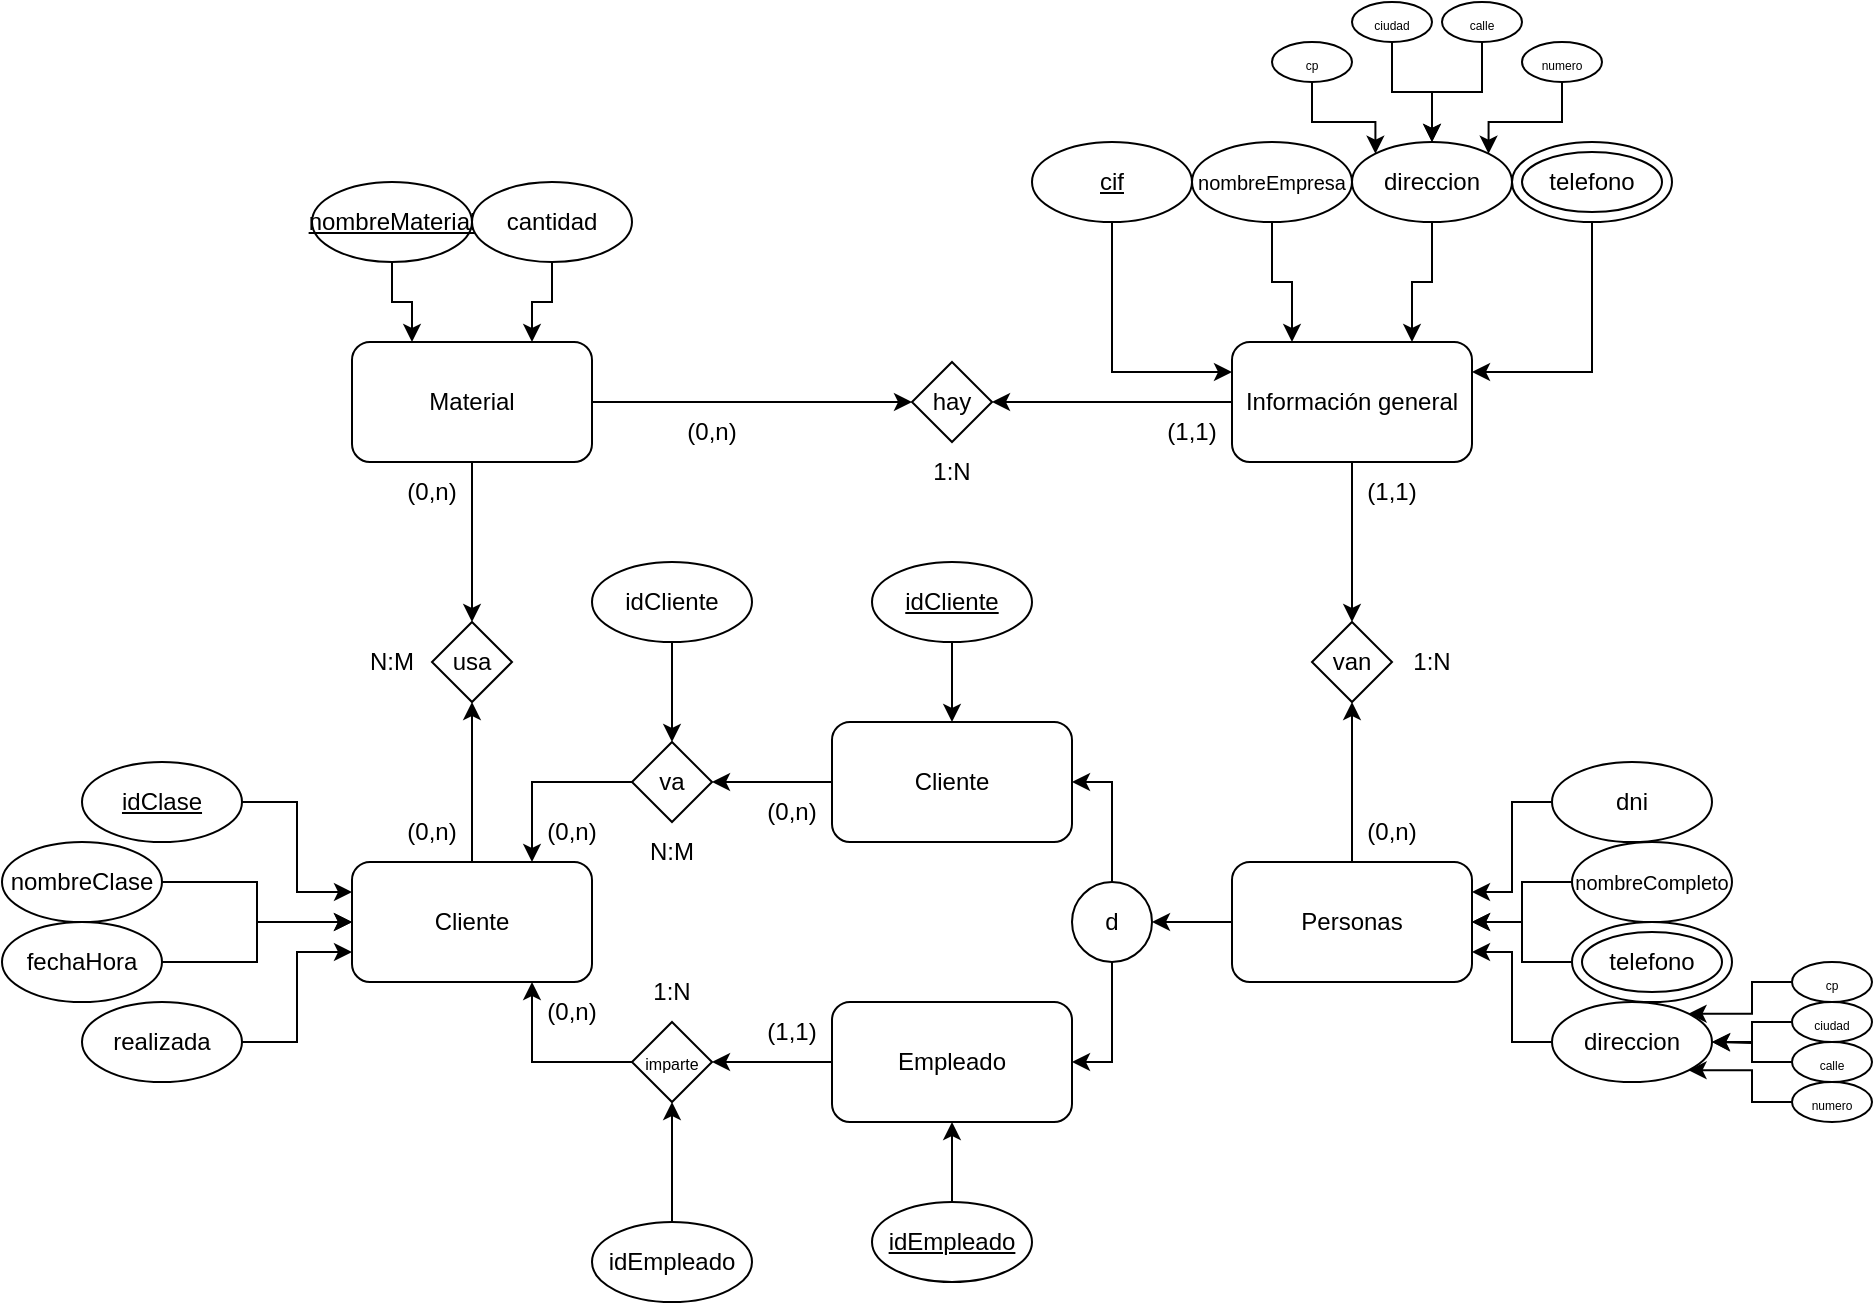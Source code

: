 <mxfile version="24.7.17">
  <diagram name="Página-1" id="99zE-fpGwMQE79Uss6QU">
    <mxGraphModel dx="1909" dy="1129" grid="1" gridSize="10" guides="1" tooltips="1" connect="1" arrows="1" fold="1" page="1" pageScale="1" pageWidth="1169" pageHeight="827" math="0" shadow="0">
      <root>
        <mxCell id="0" />
        <mxCell id="1" parent="0" />
        <mxCell id="NxGwlw9UBmdGhxkE0W0p-69" style="edgeStyle=orthogonalEdgeStyle;rounded=0;orthogonalLoop=1;jettySize=auto;html=1;exitX=0.5;exitY=1;exitDx=0;exitDy=0;entryX=0.5;entryY=0;entryDx=0;entryDy=0;" edge="1" parent="1" source="NxGwlw9UBmdGhxkE0W0p-1" target="NxGwlw9UBmdGhxkE0W0p-11">
          <mxGeometry relative="1" as="geometry" />
        </mxCell>
        <mxCell id="NxGwlw9UBmdGhxkE0W0p-72" style="edgeStyle=orthogonalEdgeStyle;rounded=0;orthogonalLoop=1;jettySize=auto;html=1;exitX=0;exitY=0.5;exitDx=0;exitDy=0;entryX=1;entryY=0.5;entryDx=0;entryDy=0;" edge="1" parent="1" source="NxGwlw9UBmdGhxkE0W0p-1" target="NxGwlw9UBmdGhxkE0W0p-71">
          <mxGeometry relative="1" as="geometry" />
        </mxCell>
        <mxCell id="NxGwlw9UBmdGhxkE0W0p-1" value="Información general" style="rounded=1;whiteSpace=wrap;html=1;" vertex="1" parent="1">
          <mxGeometry x="732" y="259" width="120" height="60" as="geometry" />
        </mxCell>
        <mxCell id="NxGwlw9UBmdGhxkE0W0p-7" style="edgeStyle=orthogonalEdgeStyle;rounded=0;orthogonalLoop=1;jettySize=auto;html=1;exitX=0.5;exitY=1;exitDx=0;exitDy=0;entryX=0;entryY=0.25;entryDx=0;entryDy=0;" edge="1" parent="1" source="NxGwlw9UBmdGhxkE0W0p-2" target="NxGwlw9UBmdGhxkE0W0p-1">
          <mxGeometry relative="1" as="geometry" />
        </mxCell>
        <mxCell id="NxGwlw9UBmdGhxkE0W0p-2" value="&lt;u&gt;cif&lt;/u&gt;" style="ellipse;whiteSpace=wrap;html=1;" vertex="1" parent="1">
          <mxGeometry x="632" y="159" width="80" height="40" as="geometry" />
        </mxCell>
        <mxCell id="NxGwlw9UBmdGhxkE0W0p-8" style="edgeStyle=orthogonalEdgeStyle;rounded=0;orthogonalLoop=1;jettySize=auto;html=1;exitX=0.5;exitY=1;exitDx=0;exitDy=0;entryX=0.25;entryY=0;entryDx=0;entryDy=0;" edge="1" parent="1" source="NxGwlw9UBmdGhxkE0W0p-3" target="NxGwlw9UBmdGhxkE0W0p-1">
          <mxGeometry relative="1" as="geometry" />
        </mxCell>
        <mxCell id="NxGwlw9UBmdGhxkE0W0p-3" value="&lt;font style=&quot;font-size: 10px;&quot;&gt;nombreEmpresa&lt;/font&gt;" style="ellipse;whiteSpace=wrap;html=1;" vertex="1" parent="1">
          <mxGeometry x="712" y="159" width="80" height="40" as="geometry" />
        </mxCell>
        <mxCell id="NxGwlw9UBmdGhxkE0W0p-9" style="edgeStyle=orthogonalEdgeStyle;rounded=0;orthogonalLoop=1;jettySize=auto;html=1;exitX=0.5;exitY=1;exitDx=0;exitDy=0;entryX=0.75;entryY=0;entryDx=0;entryDy=0;" edge="1" parent="1" source="NxGwlw9UBmdGhxkE0W0p-4" target="NxGwlw9UBmdGhxkE0W0p-1">
          <mxGeometry relative="1" as="geometry" />
        </mxCell>
        <mxCell id="NxGwlw9UBmdGhxkE0W0p-4" value="direccion" style="ellipse;whiteSpace=wrap;html=1;" vertex="1" parent="1">
          <mxGeometry x="792" y="159" width="80" height="40" as="geometry" />
        </mxCell>
        <mxCell id="NxGwlw9UBmdGhxkE0W0p-10" style="edgeStyle=orthogonalEdgeStyle;rounded=0;orthogonalLoop=1;jettySize=auto;html=1;exitX=0.5;exitY=1;exitDx=0;exitDy=0;entryX=1;entryY=0.25;entryDx=0;entryDy=0;" edge="1" parent="1" source="NxGwlw9UBmdGhxkE0W0p-5" target="NxGwlw9UBmdGhxkE0W0p-1">
          <mxGeometry relative="1" as="geometry" />
        </mxCell>
        <mxCell id="NxGwlw9UBmdGhxkE0W0p-5" value="" style="ellipse;whiteSpace=wrap;html=1;" vertex="1" parent="1">
          <mxGeometry x="872" y="159" width="80" height="40" as="geometry" />
        </mxCell>
        <mxCell id="NxGwlw9UBmdGhxkE0W0p-6" value="telefono" style="ellipse;whiteSpace=wrap;html=1;direction=west;" vertex="1" parent="1">
          <mxGeometry x="877" y="164" width="70" height="30" as="geometry" />
        </mxCell>
        <mxCell id="NxGwlw9UBmdGhxkE0W0p-11" value="van" style="rhombus;whiteSpace=wrap;html=1;" vertex="1" parent="1">
          <mxGeometry x="772" y="399" width="40" height="40" as="geometry" />
        </mxCell>
        <mxCell id="NxGwlw9UBmdGhxkE0W0p-64" style="edgeStyle=orthogonalEdgeStyle;rounded=0;orthogonalLoop=1;jettySize=auto;html=1;exitX=0;exitY=0.5;exitDx=0;exitDy=0;entryX=1;entryY=0.5;entryDx=0;entryDy=0;" edge="1" parent="1" source="NxGwlw9UBmdGhxkE0W0p-13" target="NxGwlw9UBmdGhxkE0W0p-50">
          <mxGeometry relative="1" as="geometry" />
        </mxCell>
        <mxCell id="NxGwlw9UBmdGhxkE0W0p-68" style="edgeStyle=orthogonalEdgeStyle;rounded=0;orthogonalLoop=1;jettySize=auto;html=1;exitX=0.5;exitY=0;exitDx=0;exitDy=0;entryX=0.5;entryY=1;entryDx=0;entryDy=0;" edge="1" parent="1" source="NxGwlw9UBmdGhxkE0W0p-13" target="NxGwlw9UBmdGhxkE0W0p-11">
          <mxGeometry relative="1" as="geometry" />
        </mxCell>
        <mxCell id="NxGwlw9UBmdGhxkE0W0p-13" value="Personas" style="rounded=1;whiteSpace=wrap;html=1;" vertex="1" parent="1">
          <mxGeometry x="732" y="519" width="120" height="60" as="geometry" />
        </mxCell>
        <mxCell id="NxGwlw9UBmdGhxkE0W0p-26" style="edgeStyle=orthogonalEdgeStyle;rounded=0;orthogonalLoop=1;jettySize=auto;html=1;exitX=0.5;exitY=1;exitDx=0;exitDy=0;entryX=0;entryY=0;entryDx=0;entryDy=0;" edge="1" parent="1" source="NxGwlw9UBmdGhxkE0W0p-15" target="NxGwlw9UBmdGhxkE0W0p-4">
          <mxGeometry relative="1" as="geometry" />
        </mxCell>
        <mxCell id="NxGwlw9UBmdGhxkE0W0p-15" value="&lt;font style=&quot;font-size: 6px;&quot;&gt;cp&lt;/font&gt;" style="ellipse;whiteSpace=wrap;html=1;" vertex="1" parent="1">
          <mxGeometry x="752" y="109" width="40" height="20" as="geometry" />
        </mxCell>
        <mxCell id="NxGwlw9UBmdGhxkE0W0p-22" style="edgeStyle=orthogonalEdgeStyle;rounded=0;orthogonalLoop=1;jettySize=auto;html=1;exitX=0.5;exitY=1;exitDx=0;exitDy=0;entryX=0.5;entryY=0;entryDx=0;entryDy=0;" edge="1" parent="1" source="NxGwlw9UBmdGhxkE0W0p-16" target="NxGwlw9UBmdGhxkE0W0p-4">
          <mxGeometry relative="1" as="geometry" />
        </mxCell>
        <mxCell id="NxGwlw9UBmdGhxkE0W0p-16" value="&lt;font style=&quot;font-size: 6px;&quot;&gt;ciudad&lt;/font&gt;" style="ellipse;whiteSpace=wrap;html=1;" vertex="1" parent="1">
          <mxGeometry x="792" y="89" width="40" height="20" as="geometry" />
        </mxCell>
        <mxCell id="NxGwlw9UBmdGhxkE0W0p-25" style="edgeStyle=orthogonalEdgeStyle;rounded=0;orthogonalLoop=1;jettySize=auto;html=1;exitX=0.5;exitY=1;exitDx=0;exitDy=0;entryX=0.5;entryY=0;entryDx=0;entryDy=0;" edge="1" parent="1" source="NxGwlw9UBmdGhxkE0W0p-17" target="NxGwlw9UBmdGhxkE0W0p-4">
          <mxGeometry relative="1" as="geometry" />
        </mxCell>
        <mxCell id="NxGwlw9UBmdGhxkE0W0p-17" value="&lt;font style=&quot;font-size: 6px;&quot;&gt;calle&lt;/font&gt;" style="ellipse;whiteSpace=wrap;html=1;" vertex="1" parent="1">
          <mxGeometry x="837" y="89" width="40" height="20" as="geometry" />
        </mxCell>
        <mxCell id="NxGwlw9UBmdGhxkE0W0p-23" style="edgeStyle=orthogonalEdgeStyle;rounded=0;orthogonalLoop=1;jettySize=auto;html=1;exitX=0.5;exitY=1;exitDx=0;exitDy=0;entryX=1;entryY=0;entryDx=0;entryDy=0;" edge="1" parent="1" source="NxGwlw9UBmdGhxkE0W0p-18" target="NxGwlw9UBmdGhxkE0W0p-4">
          <mxGeometry relative="1" as="geometry" />
        </mxCell>
        <mxCell id="NxGwlw9UBmdGhxkE0W0p-18" value="&lt;font style=&quot;font-size: 6px;&quot;&gt;numero&lt;/font&gt;" style="ellipse;whiteSpace=wrap;html=1;" vertex="1" parent="1">
          <mxGeometry x="877" y="109" width="40" height="20" as="geometry" />
        </mxCell>
        <mxCell id="NxGwlw9UBmdGhxkE0W0p-46" style="edgeStyle=orthogonalEdgeStyle;rounded=0;orthogonalLoop=1;jettySize=auto;html=1;exitX=0;exitY=0.5;exitDx=0;exitDy=0;entryX=1;entryY=0.25;entryDx=0;entryDy=0;" edge="1" parent="1" source="NxGwlw9UBmdGhxkE0W0p-27" target="NxGwlw9UBmdGhxkE0W0p-13">
          <mxGeometry relative="1" as="geometry" />
        </mxCell>
        <mxCell id="NxGwlw9UBmdGhxkE0W0p-27" value="dni" style="ellipse;whiteSpace=wrap;html=1;" vertex="1" parent="1">
          <mxGeometry x="892" y="469" width="80" height="40" as="geometry" />
        </mxCell>
        <mxCell id="NxGwlw9UBmdGhxkE0W0p-47" style="edgeStyle=orthogonalEdgeStyle;rounded=0;orthogonalLoop=1;jettySize=auto;html=1;exitX=0;exitY=0.5;exitDx=0;exitDy=0;entryX=1;entryY=0.5;entryDx=0;entryDy=0;" edge="1" parent="1" source="NxGwlw9UBmdGhxkE0W0p-28" target="NxGwlw9UBmdGhxkE0W0p-13">
          <mxGeometry relative="1" as="geometry" />
        </mxCell>
        <mxCell id="NxGwlw9UBmdGhxkE0W0p-28" value="&lt;font style=&quot;font-size: 10px;&quot;&gt;nombreCompleto&lt;/font&gt;" style="ellipse;whiteSpace=wrap;html=1;" vertex="1" parent="1">
          <mxGeometry x="902" y="509" width="80" height="40" as="geometry" />
        </mxCell>
        <mxCell id="NxGwlw9UBmdGhxkE0W0p-48" style="edgeStyle=orthogonalEdgeStyle;rounded=0;orthogonalLoop=1;jettySize=auto;html=1;exitX=0;exitY=0.5;exitDx=0;exitDy=0;entryX=1;entryY=0.5;entryDx=0;entryDy=0;" edge="1" parent="1" source="NxGwlw9UBmdGhxkE0W0p-31" target="NxGwlw9UBmdGhxkE0W0p-13">
          <mxGeometry relative="1" as="geometry" />
        </mxCell>
        <mxCell id="NxGwlw9UBmdGhxkE0W0p-31" value="" style="ellipse;whiteSpace=wrap;html=1;" vertex="1" parent="1">
          <mxGeometry x="902" y="549" width="80" height="40" as="geometry" />
        </mxCell>
        <mxCell id="NxGwlw9UBmdGhxkE0W0p-32" value="telefono" style="ellipse;whiteSpace=wrap;html=1;direction=west;" vertex="1" parent="1">
          <mxGeometry x="907" y="554" width="70" height="30" as="geometry" />
        </mxCell>
        <mxCell id="NxGwlw9UBmdGhxkE0W0p-49" style="edgeStyle=orthogonalEdgeStyle;rounded=0;orthogonalLoop=1;jettySize=auto;html=1;exitX=0;exitY=0.5;exitDx=0;exitDy=0;entryX=1;entryY=0.75;entryDx=0;entryDy=0;" edge="1" parent="1" source="NxGwlw9UBmdGhxkE0W0p-33" target="NxGwlw9UBmdGhxkE0W0p-13">
          <mxGeometry relative="1" as="geometry" />
        </mxCell>
        <mxCell id="NxGwlw9UBmdGhxkE0W0p-33" value="direccion" style="ellipse;whiteSpace=wrap;html=1;" vertex="1" parent="1">
          <mxGeometry x="892" y="589" width="80" height="40" as="geometry" />
        </mxCell>
        <mxCell id="NxGwlw9UBmdGhxkE0W0p-42" style="edgeStyle=orthogonalEdgeStyle;rounded=0;orthogonalLoop=1;jettySize=auto;html=1;exitX=0;exitY=0.5;exitDx=0;exitDy=0;entryX=1;entryY=0;entryDx=0;entryDy=0;" edge="1" parent="1" source="NxGwlw9UBmdGhxkE0W0p-35" target="NxGwlw9UBmdGhxkE0W0p-33">
          <mxGeometry relative="1" as="geometry" />
        </mxCell>
        <mxCell id="NxGwlw9UBmdGhxkE0W0p-35" value="&lt;font style=&quot;font-size: 6px;&quot;&gt;cp&lt;/font&gt;" style="ellipse;whiteSpace=wrap;html=1;" vertex="1" parent="1">
          <mxGeometry x="1012" y="569" width="40" height="20" as="geometry" />
        </mxCell>
        <mxCell id="NxGwlw9UBmdGhxkE0W0p-44" style="edgeStyle=orthogonalEdgeStyle;rounded=0;orthogonalLoop=1;jettySize=auto;html=1;exitX=0;exitY=0.5;exitDx=0;exitDy=0;entryX=1;entryY=0.5;entryDx=0;entryDy=0;" edge="1" parent="1" source="NxGwlw9UBmdGhxkE0W0p-37" target="NxGwlw9UBmdGhxkE0W0p-33">
          <mxGeometry relative="1" as="geometry" />
        </mxCell>
        <mxCell id="NxGwlw9UBmdGhxkE0W0p-37" value="&lt;font style=&quot;font-size: 6px;&quot;&gt;ciudad&lt;/font&gt;" style="ellipse;whiteSpace=wrap;html=1;" vertex="1" parent="1">
          <mxGeometry x="1012" y="589" width="40" height="20" as="geometry" />
        </mxCell>
        <mxCell id="NxGwlw9UBmdGhxkE0W0p-45" style="edgeStyle=orthogonalEdgeStyle;rounded=0;orthogonalLoop=1;jettySize=auto;html=1;exitX=0;exitY=0.5;exitDx=0;exitDy=0;" edge="1" parent="1" source="NxGwlw9UBmdGhxkE0W0p-39">
          <mxGeometry relative="1" as="geometry">
            <mxPoint x="972" y="609" as="targetPoint" />
          </mxGeometry>
        </mxCell>
        <mxCell id="NxGwlw9UBmdGhxkE0W0p-39" value="&lt;font style=&quot;font-size: 6px;&quot;&gt;calle&lt;/font&gt;" style="ellipse;whiteSpace=wrap;html=1;" vertex="1" parent="1">
          <mxGeometry x="1012" y="609" width="40" height="20" as="geometry" />
        </mxCell>
        <mxCell id="NxGwlw9UBmdGhxkE0W0p-43" style="edgeStyle=orthogonalEdgeStyle;rounded=0;orthogonalLoop=1;jettySize=auto;html=1;exitX=0;exitY=0.5;exitDx=0;exitDy=0;entryX=1;entryY=1;entryDx=0;entryDy=0;" edge="1" parent="1" source="NxGwlw9UBmdGhxkE0W0p-41" target="NxGwlw9UBmdGhxkE0W0p-33">
          <mxGeometry relative="1" as="geometry" />
        </mxCell>
        <mxCell id="NxGwlw9UBmdGhxkE0W0p-41" value="&lt;font style=&quot;font-size: 6px;&quot;&gt;numero&lt;/font&gt;" style="ellipse;whiteSpace=wrap;html=1;" vertex="1" parent="1">
          <mxGeometry x="1012" y="629" width="40" height="20" as="geometry" />
        </mxCell>
        <mxCell id="NxGwlw9UBmdGhxkE0W0p-66" style="edgeStyle=orthogonalEdgeStyle;rounded=0;orthogonalLoop=1;jettySize=auto;html=1;exitX=0.5;exitY=0;exitDx=0;exitDy=0;entryX=1;entryY=0.5;entryDx=0;entryDy=0;" edge="1" parent="1" source="NxGwlw9UBmdGhxkE0W0p-50" target="NxGwlw9UBmdGhxkE0W0p-53">
          <mxGeometry relative="1" as="geometry" />
        </mxCell>
        <mxCell id="NxGwlw9UBmdGhxkE0W0p-67" style="edgeStyle=orthogonalEdgeStyle;rounded=0;orthogonalLoop=1;jettySize=auto;html=1;exitX=0.5;exitY=1;exitDx=0;exitDy=0;entryX=1;entryY=0.5;entryDx=0;entryDy=0;" edge="1" parent="1" source="NxGwlw9UBmdGhxkE0W0p-50" target="NxGwlw9UBmdGhxkE0W0p-52">
          <mxGeometry relative="1" as="geometry" />
        </mxCell>
        <mxCell id="NxGwlw9UBmdGhxkE0W0p-50" value="d" style="ellipse;whiteSpace=wrap;html=1;aspect=fixed;" vertex="1" parent="1">
          <mxGeometry x="652" y="529" width="40" height="40" as="geometry" />
        </mxCell>
        <mxCell id="NxGwlw9UBmdGhxkE0W0p-89" style="edgeStyle=orthogonalEdgeStyle;rounded=0;orthogonalLoop=1;jettySize=auto;html=1;exitX=0;exitY=0.5;exitDx=0;exitDy=0;entryX=1;entryY=0.5;entryDx=0;entryDy=0;" edge="1" parent="1" source="NxGwlw9UBmdGhxkE0W0p-52" target="NxGwlw9UBmdGhxkE0W0p-88">
          <mxGeometry relative="1" as="geometry" />
        </mxCell>
        <mxCell id="NxGwlw9UBmdGhxkE0W0p-52" value="Empleado" style="rounded=1;whiteSpace=wrap;html=1;" vertex="1" parent="1">
          <mxGeometry x="532" y="589" width="120" height="60" as="geometry" />
        </mxCell>
        <mxCell id="NxGwlw9UBmdGhxkE0W0p-86" style="edgeStyle=orthogonalEdgeStyle;rounded=0;orthogonalLoop=1;jettySize=auto;html=1;exitX=0;exitY=0.5;exitDx=0;exitDy=0;entryX=1;entryY=0.5;entryDx=0;entryDy=0;" edge="1" parent="1" source="NxGwlw9UBmdGhxkE0W0p-53" target="NxGwlw9UBmdGhxkE0W0p-85">
          <mxGeometry relative="1" as="geometry" />
        </mxCell>
        <mxCell id="NxGwlw9UBmdGhxkE0W0p-53" value="Cliente" style="rounded=1;whiteSpace=wrap;html=1;" vertex="1" parent="1">
          <mxGeometry x="532" y="449" width="120" height="60" as="geometry" />
        </mxCell>
        <mxCell id="NxGwlw9UBmdGhxkE0W0p-58" style="edgeStyle=orthogonalEdgeStyle;rounded=0;orthogonalLoop=1;jettySize=auto;html=1;exitX=0.5;exitY=0;exitDx=0;exitDy=0;entryX=0.5;entryY=1;entryDx=0;entryDy=0;" edge="1" parent="1" source="NxGwlw9UBmdGhxkE0W0p-56" target="NxGwlw9UBmdGhxkE0W0p-52">
          <mxGeometry relative="1" as="geometry" />
        </mxCell>
        <mxCell id="NxGwlw9UBmdGhxkE0W0p-56" value="&lt;u&gt;idEmpleado&lt;/u&gt;" style="ellipse;whiteSpace=wrap;html=1;" vertex="1" parent="1">
          <mxGeometry x="552" y="689" width="80" height="40" as="geometry" />
        </mxCell>
        <mxCell id="NxGwlw9UBmdGhxkE0W0p-65" style="edgeStyle=orthogonalEdgeStyle;rounded=0;orthogonalLoop=1;jettySize=auto;html=1;exitX=0.5;exitY=1;exitDx=0;exitDy=0;entryX=0.5;entryY=0;entryDx=0;entryDy=0;" edge="1" parent="1" source="NxGwlw9UBmdGhxkE0W0p-57" target="NxGwlw9UBmdGhxkE0W0p-53">
          <mxGeometry relative="1" as="geometry" />
        </mxCell>
        <mxCell id="NxGwlw9UBmdGhxkE0W0p-57" value="&lt;u&gt;idCliente&lt;/u&gt;" style="ellipse;whiteSpace=wrap;html=1;" vertex="1" parent="1">
          <mxGeometry x="552" y="369" width="80" height="40" as="geometry" />
        </mxCell>
        <mxCell id="NxGwlw9UBmdGhxkE0W0p-60" value="(0,n)" style="text;html=1;align=center;verticalAlign=middle;whiteSpace=wrap;rounded=0;" vertex="1" parent="1">
          <mxGeometry x="782" y="489" width="60" height="30" as="geometry" />
        </mxCell>
        <mxCell id="NxGwlw9UBmdGhxkE0W0p-61" value="1:N" style="text;html=1;align=center;verticalAlign=middle;whiteSpace=wrap;rounded=0;" vertex="1" parent="1">
          <mxGeometry x="802" y="404" width="60" height="30" as="geometry" />
        </mxCell>
        <mxCell id="NxGwlw9UBmdGhxkE0W0p-62" value="(1,1)" style="text;html=1;align=center;verticalAlign=middle;whiteSpace=wrap;rounded=0;" vertex="1" parent="1">
          <mxGeometry x="782" y="319" width="60" height="30" as="geometry" />
        </mxCell>
        <mxCell id="NxGwlw9UBmdGhxkE0W0p-73" style="edgeStyle=orthogonalEdgeStyle;rounded=0;orthogonalLoop=1;jettySize=auto;html=1;exitX=1;exitY=0.5;exitDx=0;exitDy=0;entryX=0;entryY=0.5;entryDx=0;entryDy=0;" edge="1" parent="1" source="NxGwlw9UBmdGhxkE0W0p-70" target="NxGwlw9UBmdGhxkE0W0p-71">
          <mxGeometry relative="1" as="geometry" />
        </mxCell>
        <mxCell id="NxGwlw9UBmdGhxkE0W0p-83" style="edgeStyle=orthogonalEdgeStyle;rounded=0;orthogonalLoop=1;jettySize=auto;html=1;exitX=0.5;exitY=1;exitDx=0;exitDy=0;entryX=0.5;entryY=0;entryDx=0;entryDy=0;" edge="1" parent="1" source="NxGwlw9UBmdGhxkE0W0p-70" target="NxGwlw9UBmdGhxkE0W0p-82">
          <mxGeometry relative="1" as="geometry" />
        </mxCell>
        <mxCell id="NxGwlw9UBmdGhxkE0W0p-70" value="Material" style="rounded=1;whiteSpace=wrap;html=1;" vertex="1" parent="1">
          <mxGeometry x="292" y="259" width="120" height="60" as="geometry" />
        </mxCell>
        <mxCell id="NxGwlw9UBmdGhxkE0W0p-71" value="hay" style="rhombus;whiteSpace=wrap;html=1;" vertex="1" parent="1">
          <mxGeometry x="572" y="269" width="40" height="40" as="geometry" />
        </mxCell>
        <mxCell id="NxGwlw9UBmdGhxkE0W0p-74" value="1:N" style="text;html=1;align=center;verticalAlign=middle;whiteSpace=wrap;rounded=0;" vertex="1" parent="1">
          <mxGeometry x="562" y="309" width="60" height="30" as="geometry" />
        </mxCell>
        <mxCell id="NxGwlw9UBmdGhxkE0W0p-75" value="(1,1)" style="text;html=1;align=center;verticalAlign=middle;whiteSpace=wrap;rounded=0;" vertex="1" parent="1">
          <mxGeometry x="682" y="289" width="60" height="30" as="geometry" />
        </mxCell>
        <mxCell id="NxGwlw9UBmdGhxkE0W0p-76" value="(0,n)" style="text;html=1;align=center;verticalAlign=middle;whiteSpace=wrap;rounded=0;" vertex="1" parent="1">
          <mxGeometry x="442" y="289" width="60" height="30" as="geometry" />
        </mxCell>
        <mxCell id="NxGwlw9UBmdGhxkE0W0p-80" style="edgeStyle=orthogonalEdgeStyle;rounded=0;orthogonalLoop=1;jettySize=auto;html=1;exitX=0.5;exitY=1;exitDx=0;exitDy=0;entryX=0.25;entryY=0;entryDx=0;entryDy=0;" edge="1" parent="1" source="NxGwlw9UBmdGhxkE0W0p-77" target="NxGwlw9UBmdGhxkE0W0p-70">
          <mxGeometry relative="1" as="geometry" />
        </mxCell>
        <mxCell id="NxGwlw9UBmdGhxkE0W0p-77" value="&lt;u&gt;nombreMaterial&lt;/u&gt;" style="ellipse;whiteSpace=wrap;html=1;" vertex="1" parent="1">
          <mxGeometry x="272" y="179" width="80" height="40" as="geometry" />
        </mxCell>
        <mxCell id="NxGwlw9UBmdGhxkE0W0p-79" style="edgeStyle=orthogonalEdgeStyle;rounded=0;orthogonalLoop=1;jettySize=auto;html=1;exitX=0.5;exitY=1;exitDx=0;exitDy=0;entryX=0.75;entryY=0;entryDx=0;entryDy=0;" edge="1" parent="1" source="NxGwlw9UBmdGhxkE0W0p-78" target="NxGwlw9UBmdGhxkE0W0p-70">
          <mxGeometry relative="1" as="geometry" />
        </mxCell>
        <mxCell id="NxGwlw9UBmdGhxkE0W0p-78" value="cantidad" style="ellipse;whiteSpace=wrap;html=1;" vertex="1" parent="1">
          <mxGeometry x="352" y="179" width="80" height="40" as="geometry" />
        </mxCell>
        <mxCell id="NxGwlw9UBmdGhxkE0W0p-84" style="edgeStyle=orthogonalEdgeStyle;rounded=0;orthogonalLoop=1;jettySize=auto;html=1;exitX=0.5;exitY=0;exitDx=0;exitDy=0;entryX=0.5;entryY=1;entryDx=0;entryDy=0;" edge="1" parent="1" source="NxGwlw9UBmdGhxkE0W0p-81" target="NxGwlw9UBmdGhxkE0W0p-82">
          <mxGeometry relative="1" as="geometry" />
        </mxCell>
        <mxCell id="NxGwlw9UBmdGhxkE0W0p-81" value="Cliente" style="rounded=1;whiteSpace=wrap;html=1;" vertex="1" parent="1">
          <mxGeometry x="292" y="519" width="120" height="60" as="geometry" />
        </mxCell>
        <mxCell id="NxGwlw9UBmdGhxkE0W0p-82" value="usa" style="rhombus;whiteSpace=wrap;html=1;" vertex="1" parent="1">
          <mxGeometry x="332" y="399" width="40" height="40" as="geometry" />
        </mxCell>
        <mxCell id="NxGwlw9UBmdGhxkE0W0p-87" style="edgeStyle=orthogonalEdgeStyle;rounded=0;orthogonalLoop=1;jettySize=auto;html=1;exitX=0;exitY=0.5;exitDx=0;exitDy=0;entryX=0.75;entryY=0;entryDx=0;entryDy=0;" edge="1" parent="1" source="NxGwlw9UBmdGhxkE0W0p-85" target="NxGwlw9UBmdGhxkE0W0p-81">
          <mxGeometry relative="1" as="geometry" />
        </mxCell>
        <mxCell id="NxGwlw9UBmdGhxkE0W0p-85" value="va" style="rhombus;whiteSpace=wrap;html=1;" vertex="1" parent="1">
          <mxGeometry x="432" y="459" width="40" height="40" as="geometry" />
        </mxCell>
        <mxCell id="NxGwlw9UBmdGhxkE0W0p-90" style="edgeStyle=orthogonalEdgeStyle;rounded=0;orthogonalLoop=1;jettySize=auto;html=1;exitX=0;exitY=0.5;exitDx=0;exitDy=0;entryX=0.75;entryY=1;entryDx=0;entryDy=0;" edge="1" parent="1" source="NxGwlw9UBmdGhxkE0W0p-88" target="NxGwlw9UBmdGhxkE0W0p-81">
          <mxGeometry relative="1" as="geometry" />
        </mxCell>
        <mxCell id="NxGwlw9UBmdGhxkE0W0p-88" value="&lt;font style=&quot;font-size: 8px;&quot;&gt;imparte&lt;/font&gt;" style="rhombus;whiteSpace=wrap;html=1;" vertex="1" parent="1">
          <mxGeometry x="432" y="599" width="40" height="40" as="geometry" />
        </mxCell>
        <mxCell id="NxGwlw9UBmdGhxkE0W0p-92" style="edgeStyle=orthogonalEdgeStyle;rounded=0;orthogonalLoop=1;jettySize=auto;html=1;exitX=0.5;exitY=1;exitDx=0;exitDy=0;entryX=0.5;entryY=0;entryDx=0;entryDy=0;" edge="1" parent="1" source="NxGwlw9UBmdGhxkE0W0p-91" target="NxGwlw9UBmdGhxkE0W0p-85">
          <mxGeometry relative="1" as="geometry" />
        </mxCell>
        <mxCell id="NxGwlw9UBmdGhxkE0W0p-91" value="idCliente" style="ellipse;whiteSpace=wrap;html=1;" vertex="1" parent="1">
          <mxGeometry x="412" y="369" width="80" height="40" as="geometry" />
        </mxCell>
        <mxCell id="NxGwlw9UBmdGhxkE0W0p-94" style="edgeStyle=orthogonalEdgeStyle;rounded=0;orthogonalLoop=1;jettySize=auto;html=1;exitX=0.5;exitY=0;exitDx=0;exitDy=0;entryX=0.5;entryY=1;entryDx=0;entryDy=0;" edge="1" parent="1" source="NxGwlw9UBmdGhxkE0W0p-93" target="NxGwlw9UBmdGhxkE0W0p-88">
          <mxGeometry relative="1" as="geometry" />
        </mxCell>
        <mxCell id="NxGwlw9UBmdGhxkE0W0p-93" value="idEmpleado" style="ellipse;whiteSpace=wrap;html=1;" vertex="1" parent="1">
          <mxGeometry x="412" y="699" width="80" height="40" as="geometry" />
        </mxCell>
        <mxCell id="NxGwlw9UBmdGhxkE0W0p-95" value="1:N" style="text;html=1;align=center;verticalAlign=middle;whiteSpace=wrap;rounded=0;" vertex="1" parent="1">
          <mxGeometry x="422" y="569" width="60" height="30" as="geometry" />
        </mxCell>
        <mxCell id="NxGwlw9UBmdGhxkE0W0p-96" value="(1,1)" style="text;html=1;align=center;verticalAlign=middle;whiteSpace=wrap;rounded=0;" vertex="1" parent="1">
          <mxGeometry x="482" y="589" width="60" height="30" as="geometry" />
        </mxCell>
        <mxCell id="NxGwlw9UBmdGhxkE0W0p-97" value="(0,n)" style="text;html=1;align=center;verticalAlign=middle;whiteSpace=wrap;rounded=0;" vertex="1" parent="1">
          <mxGeometry x="372" y="579" width="60" height="30" as="geometry" />
        </mxCell>
        <mxCell id="NxGwlw9UBmdGhxkE0W0p-98" value="N:M" style="text;html=1;align=center;verticalAlign=middle;whiteSpace=wrap;rounded=0;" vertex="1" parent="1">
          <mxGeometry x="422" y="499" width="60" height="30" as="geometry" />
        </mxCell>
        <mxCell id="NxGwlw9UBmdGhxkE0W0p-99" value="(0,n)" style="text;html=1;align=center;verticalAlign=middle;whiteSpace=wrap;rounded=0;" vertex="1" parent="1">
          <mxGeometry x="482" y="479" width="60" height="30" as="geometry" />
        </mxCell>
        <mxCell id="NxGwlw9UBmdGhxkE0W0p-100" value="(0,n)" style="text;html=1;align=center;verticalAlign=middle;whiteSpace=wrap;rounded=0;" vertex="1" parent="1">
          <mxGeometry x="372" y="489" width="60" height="30" as="geometry" />
        </mxCell>
        <mxCell id="NxGwlw9UBmdGhxkE0W0p-101" value="N:M" style="text;html=1;align=center;verticalAlign=middle;whiteSpace=wrap;rounded=0;" vertex="1" parent="1">
          <mxGeometry x="282" y="404" width="60" height="30" as="geometry" />
        </mxCell>
        <mxCell id="NxGwlw9UBmdGhxkE0W0p-102" value="(0,n)" style="text;html=1;align=center;verticalAlign=middle;whiteSpace=wrap;rounded=0;" vertex="1" parent="1">
          <mxGeometry x="302" y="319" width="60" height="30" as="geometry" />
        </mxCell>
        <mxCell id="NxGwlw9UBmdGhxkE0W0p-103" value="(0,n)" style="text;html=1;align=center;verticalAlign=middle;whiteSpace=wrap;rounded=0;" vertex="1" parent="1">
          <mxGeometry x="302" y="489" width="60" height="30" as="geometry" />
        </mxCell>
        <mxCell id="NxGwlw9UBmdGhxkE0W0p-108" style="edgeStyle=orthogonalEdgeStyle;rounded=0;orthogonalLoop=1;jettySize=auto;html=1;exitX=1;exitY=0.5;exitDx=0;exitDy=0;entryX=0;entryY=0.25;entryDx=0;entryDy=0;" edge="1" parent="1" source="NxGwlw9UBmdGhxkE0W0p-104" target="NxGwlw9UBmdGhxkE0W0p-81">
          <mxGeometry relative="1" as="geometry" />
        </mxCell>
        <mxCell id="NxGwlw9UBmdGhxkE0W0p-104" value="&lt;u&gt;idClase&lt;/u&gt;" style="ellipse;whiteSpace=wrap;html=1;" vertex="1" parent="1">
          <mxGeometry x="157" y="469" width="80" height="40" as="geometry" />
        </mxCell>
        <mxCell id="NxGwlw9UBmdGhxkE0W0p-110" style="edgeStyle=orthogonalEdgeStyle;rounded=0;orthogonalLoop=1;jettySize=auto;html=1;exitX=1;exitY=0.5;exitDx=0;exitDy=0;entryX=0;entryY=0.5;entryDx=0;entryDy=0;" edge="1" parent="1" source="NxGwlw9UBmdGhxkE0W0p-105" target="NxGwlw9UBmdGhxkE0W0p-81">
          <mxGeometry relative="1" as="geometry" />
        </mxCell>
        <mxCell id="NxGwlw9UBmdGhxkE0W0p-105" value="nombreClase" style="ellipse;whiteSpace=wrap;html=1;" vertex="1" parent="1">
          <mxGeometry x="117" y="509" width="80" height="40" as="geometry" />
        </mxCell>
        <mxCell id="NxGwlw9UBmdGhxkE0W0p-112" style="edgeStyle=orthogonalEdgeStyle;rounded=0;orthogonalLoop=1;jettySize=auto;html=1;exitX=1;exitY=0.5;exitDx=0;exitDy=0;entryX=0;entryY=0.5;entryDx=0;entryDy=0;" edge="1" parent="1" source="NxGwlw9UBmdGhxkE0W0p-106" target="NxGwlw9UBmdGhxkE0W0p-81">
          <mxGeometry relative="1" as="geometry" />
        </mxCell>
        <mxCell id="NxGwlw9UBmdGhxkE0W0p-106" value="fechaHora" style="ellipse;whiteSpace=wrap;html=1;" vertex="1" parent="1">
          <mxGeometry x="117" y="549" width="80" height="40" as="geometry" />
        </mxCell>
        <mxCell id="NxGwlw9UBmdGhxkE0W0p-109" style="edgeStyle=orthogonalEdgeStyle;rounded=0;orthogonalLoop=1;jettySize=auto;html=1;exitX=1;exitY=0.5;exitDx=0;exitDy=0;entryX=0;entryY=0.75;entryDx=0;entryDy=0;" edge="1" parent="1" source="NxGwlw9UBmdGhxkE0W0p-107" target="NxGwlw9UBmdGhxkE0W0p-81">
          <mxGeometry relative="1" as="geometry" />
        </mxCell>
        <mxCell id="NxGwlw9UBmdGhxkE0W0p-107" value="realizada" style="ellipse;whiteSpace=wrap;html=1;" vertex="1" parent="1">
          <mxGeometry x="157" y="589" width="80" height="40" as="geometry" />
        </mxCell>
      </root>
    </mxGraphModel>
  </diagram>
</mxfile>
